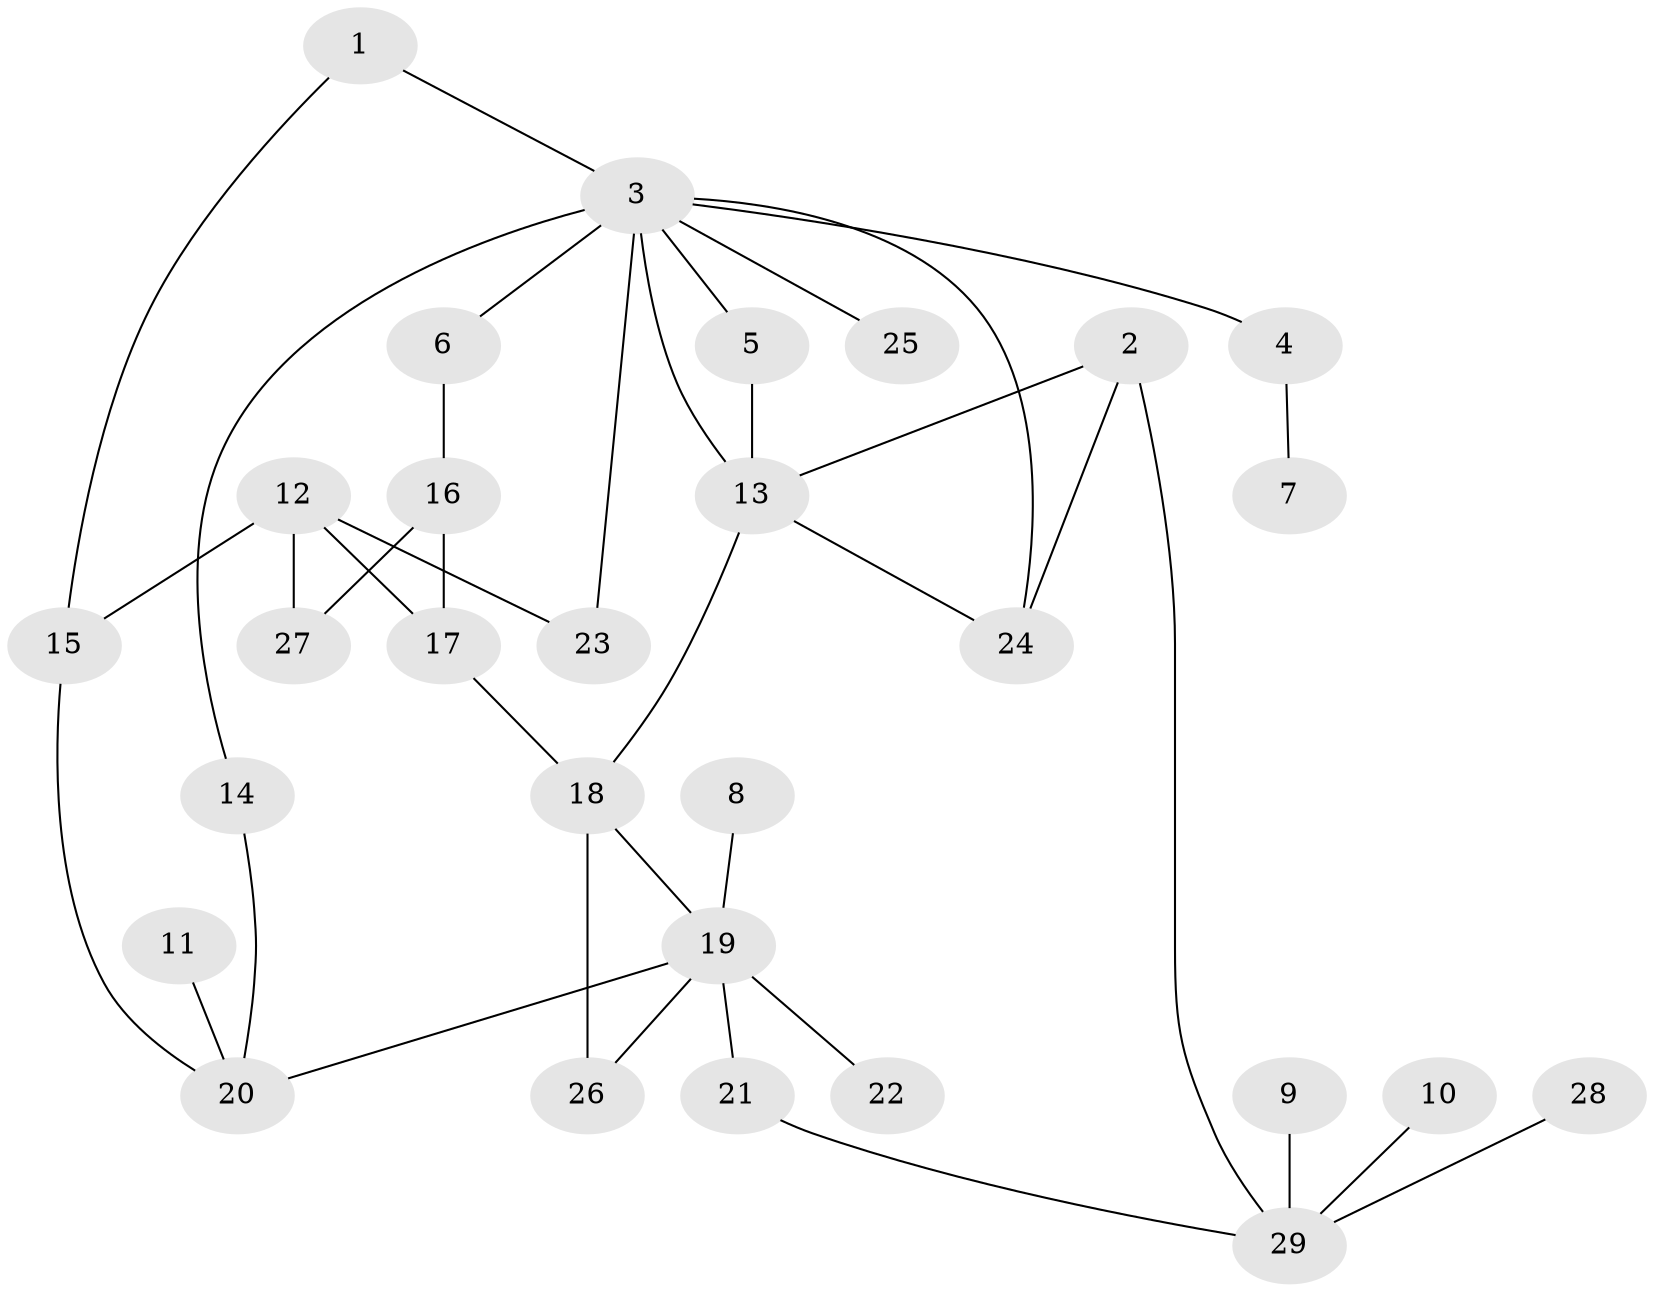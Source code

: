 // original degree distribution, {5: 0.05172413793103448, 2: 0.39655172413793105, 6: 0.034482758620689655, 3: 0.20689655172413793, 4: 0.05172413793103448, 1: 0.25862068965517243}
// Generated by graph-tools (version 1.1) at 2025/49/03/09/25 03:49:19]
// undirected, 29 vertices, 39 edges
graph export_dot {
graph [start="1"]
  node [color=gray90,style=filled];
  1;
  2;
  3;
  4;
  5;
  6;
  7;
  8;
  9;
  10;
  11;
  12;
  13;
  14;
  15;
  16;
  17;
  18;
  19;
  20;
  21;
  22;
  23;
  24;
  25;
  26;
  27;
  28;
  29;
  1 -- 3 [weight=1.0];
  1 -- 15 [weight=1.0];
  2 -- 13 [weight=1.0];
  2 -- 24 [weight=1.0];
  2 -- 29 [weight=1.0];
  3 -- 4 [weight=1.0];
  3 -- 5 [weight=1.0];
  3 -- 6 [weight=1.0];
  3 -- 13 [weight=1.0];
  3 -- 14 [weight=1.0];
  3 -- 23 [weight=1.0];
  3 -- 24 [weight=1.0];
  3 -- 25 [weight=1.0];
  4 -- 7 [weight=1.0];
  5 -- 13 [weight=1.0];
  6 -- 16 [weight=1.0];
  8 -- 19 [weight=1.0];
  9 -- 29 [weight=1.0];
  10 -- 29 [weight=1.0];
  11 -- 20 [weight=1.0];
  12 -- 15 [weight=1.0];
  12 -- 17 [weight=1.0];
  12 -- 23 [weight=1.0];
  12 -- 27 [weight=1.0];
  13 -- 18 [weight=1.0];
  13 -- 24 [weight=1.0];
  14 -- 20 [weight=1.0];
  15 -- 20 [weight=1.0];
  16 -- 17 [weight=1.0];
  16 -- 27 [weight=1.0];
  17 -- 18 [weight=1.0];
  18 -- 19 [weight=1.0];
  18 -- 26 [weight=1.0];
  19 -- 20 [weight=1.0];
  19 -- 21 [weight=1.0];
  19 -- 22 [weight=1.0];
  19 -- 26 [weight=1.0];
  21 -- 29 [weight=1.0];
  28 -- 29 [weight=1.0];
}
